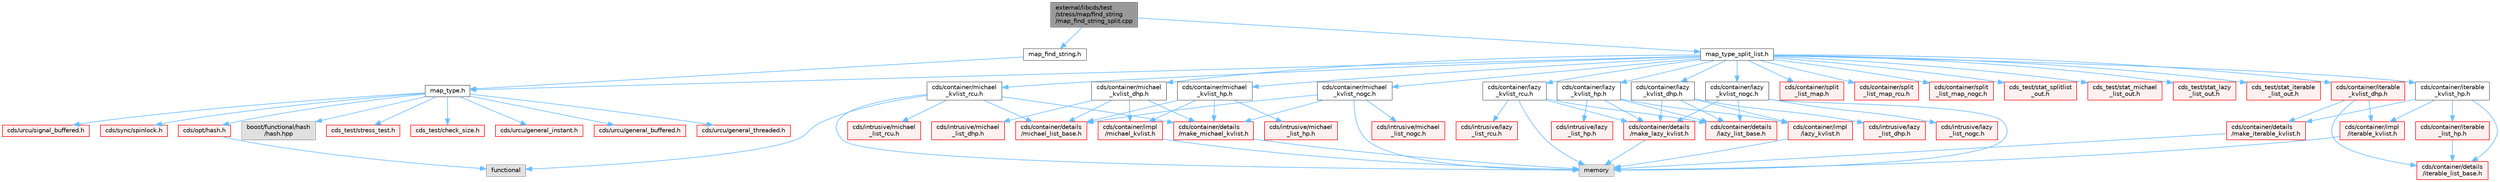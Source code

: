 digraph "external/libcds/test/stress/map/find_string/map_find_string_split.cpp"
{
 // LATEX_PDF_SIZE
  bgcolor="transparent";
  edge [fontname=Helvetica,fontsize=10,labelfontname=Helvetica,labelfontsize=10];
  node [fontname=Helvetica,fontsize=10,shape=box,height=0.2,width=0.4];
  Node1 [id="Node000001",label="external/libcds/test\l/stress/map/find_string\l/map_find_string_split.cpp",height=0.2,width=0.4,color="gray40", fillcolor="grey60", style="filled", fontcolor="black",tooltip=" "];
  Node1 -> Node2 [id="edge1_Node000001_Node000002",color="steelblue1",style="solid",tooltip=" "];
  Node2 [id="Node000002",label="map_find_string.h",height=0.2,width=0.4,color="grey40", fillcolor="white", style="filled",URL="$map__find__string_8h.html",tooltip=" "];
  Node2 -> Node3 [id="edge2_Node000002_Node000003",color="steelblue1",style="solid",tooltip=" "];
  Node3 [id="Node000003",label="map_type.h",height=0.2,width=0.4,color="grey40", fillcolor="white", style="filled",URL="$map__type_8h.html",tooltip=" "];
  Node3 -> Node4 [id="edge3_Node000003_Node000004",color="steelblue1",style="solid",tooltip=" "];
  Node4 [id="Node000004",label="cds/urcu/general_instant.h",height=0.2,width=0.4,color="red", fillcolor="#FFF0F0", style="filled",URL="$general__instant_8h.html",tooltip=" "];
  Node3 -> Node59 [id="edge4_Node000003_Node000059",color="steelblue1",style="solid",tooltip=" "];
  Node59 [id="Node000059",label="cds/urcu/general_buffered.h",height=0.2,width=0.4,color="red", fillcolor="#FFF0F0", style="filled",URL="$general__buffered_8h.html",tooltip=" "];
  Node3 -> Node73 [id="edge5_Node000003_Node000073",color="steelblue1",style="solid",tooltip=" "];
  Node73 [id="Node000073",label="cds/urcu/general_threaded.h",height=0.2,width=0.4,color="red", fillcolor="#FFF0F0", style="filled",URL="$general__threaded_8h.html",tooltip=" "];
  Node3 -> Node77 [id="edge6_Node000003_Node000077",color="steelblue1",style="solid",tooltip=" "];
  Node77 [id="Node000077",label="cds/urcu/signal_buffered.h",height=0.2,width=0.4,color="red", fillcolor="#FFF0F0", style="filled",URL="$signal__buffered_8h.html",tooltip=" "];
  Node3 -> Node80 [id="edge7_Node000003_Node000080",color="steelblue1",style="solid",tooltip=" "];
  Node80 [id="Node000080",label="cds/sync/spinlock.h",height=0.2,width=0.4,color="red", fillcolor="#FFF0F0", style="filled",URL="$sync_2spinlock_8h.html",tooltip=" "];
  Node3 -> Node81 [id="edge8_Node000003_Node000081",color="steelblue1",style="solid",tooltip=" "];
  Node81 [id="Node000081",label="cds/opt/hash.h",height=0.2,width=0.4,color="red", fillcolor="#FFF0F0", style="filled",URL="$external_2libcds_2cds_2opt_2hash_8h.html",tooltip=" "];
  Node81 -> Node83 [id="edge9_Node000081_Node000083",color="steelblue1",style="solid",tooltip=" "];
  Node83 [id="Node000083",label="functional",height=0.2,width=0.4,color="grey60", fillcolor="#E0E0E0", style="filled",tooltip=" "];
  Node3 -> Node84 [id="edge10_Node000003_Node000084",color="steelblue1",style="solid",tooltip=" "];
  Node84 [id="Node000084",label="boost/functional/hash\l/hash.hpp",height=0.2,width=0.4,color="grey60", fillcolor="#E0E0E0", style="filled",tooltip=" "];
  Node3 -> Node85 [id="edge11_Node000003_Node000085",color="steelblue1",style="solid",tooltip=" "];
  Node85 [id="Node000085",label="cds_test/stress_test.h",height=0.2,width=0.4,color="red", fillcolor="#FFF0F0", style="filled",URL="$stress__test_8h.html",tooltip=" "];
  Node3 -> Node96 [id="edge12_Node000003_Node000096",color="steelblue1",style="solid",tooltip=" "];
  Node96 [id="Node000096",label="cds_test/check_size.h",height=0.2,width=0.4,color="red", fillcolor="#FFF0F0", style="filled",URL="$check__size_8h.html",tooltip=" "];
  Node1 -> Node97 [id="edge13_Node000001_Node000097",color="steelblue1",style="solid",tooltip=" "];
  Node97 [id="Node000097",label="map_type_split_list.h",height=0.2,width=0.4,color="grey40", fillcolor="white", style="filled",URL="$map__type__split__list_8h.html",tooltip=" "];
  Node97 -> Node3 [id="edge14_Node000097_Node000003",color="steelblue1",style="solid",tooltip=" "];
  Node97 -> Node98 [id="edge15_Node000097_Node000098",color="steelblue1",style="solid",tooltip=" "];
  Node98 [id="Node000098",label="cds/container/michael\l_kvlist_hp.h",height=0.2,width=0.4,color="grey40", fillcolor="white", style="filled",URL="$michael__kvlist__hp_8h.html",tooltip=" "];
  Node98 -> Node99 [id="edge16_Node000098_Node000099",color="steelblue1",style="solid",tooltip=" "];
  Node99 [id="Node000099",label="cds/container/details\l/michael_list_base.h",height=0.2,width=0.4,color="red", fillcolor="#FFF0F0", style="filled",URL="$container_2details_2michael__list__base_8h.html",tooltip=" "];
  Node98 -> Node103 [id="edge17_Node000098_Node000103",color="steelblue1",style="solid",tooltip=" "];
  Node103 [id="Node000103",label="cds/intrusive/michael\l_list_hp.h",height=0.2,width=0.4,color="red", fillcolor="#FFF0F0", style="filled",URL="$intrusive_2michael__list__hp_8h.html",tooltip=" "];
  Node98 -> Node106 [id="edge18_Node000098_Node000106",color="steelblue1",style="solid",tooltip=" "];
  Node106 [id="Node000106",label="cds/container/details\l/make_michael_kvlist.h",height=0.2,width=0.4,color="red", fillcolor="#FFF0F0", style="filled",URL="$make__michael__kvlist_8h.html",tooltip=" "];
  Node106 -> Node19 [id="edge19_Node000106_Node000019",color="steelblue1",style="solid",tooltip=" "];
  Node19 [id="Node000019",label="memory",height=0.2,width=0.4,color="grey60", fillcolor="#E0E0E0", style="filled",tooltip=" "];
  Node98 -> Node108 [id="edge20_Node000098_Node000108",color="steelblue1",style="solid",tooltip=" "];
  Node108 [id="Node000108",label="cds/container/impl\l/michael_kvlist.h",height=0.2,width=0.4,color="red", fillcolor="#FFF0F0", style="filled",URL="$michael__kvlist_8h.html",tooltip=" "];
  Node108 -> Node19 [id="edge21_Node000108_Node000019",color="steelblue1",style="solid",tooltip=" "];
  Node97 -> Node110 [id="edge22_Node000097_Node000110",color="steelblue1",style="solid",tooltip=" "];
  Node110 [id="Node000110",label="cds/container/michael\l_kvlist_dhp.h",height=0.2,width=0.4,color="grey40", fillcolor="white", style="filled",URL="$michael__kvlist__dhp_8h.html",tooltip=" "];
  Node110 -> Node99 [id="edge23_Node000110_Node000099",color="steelblue1",style="solid",tooltip=" "];
  Node110 -> Node111 [id="edge24_Node000110_Node000111",color="steelblue1",style="solid",tooltip=" "];
  Node111 [id="Node000111",label="cds/intrusive/michael\l_list_dhp.h",height=0.2,width=0.4,color="red", fillcolor="#FFF0F0", style="filled",URL="$intrusive_2michael__list__dhp_8h.html",tooltip=" "];
  Node110 -> Node106 [id="edge25_Node000110_Node000106",color="steelblue1",style="solid",tooltip=" "];
  Node110 -> Node108 [id="edge26_Node000110_Node000108",color="steelblue1",style="solid",tooltip=" "];
  Node97 -> Node115 [id="edge27_Node000097_Node000115",color="steelblue1",style="solid",tooltip=" "];
  Node115 [id="Node000115",label="cds/container/michael\l_kvlist_rcu.h",height=0.2,width=0.4,color="grey40", fillcolor="white", style="filled",URL="$michael__kvlist__rcu_8h.html",tooltip=" "];
  Node115 -> Node19 [id="edge28_Node000115_Node000019",color="steelblue1",style="solid",tooltip=" "];
  Node115 -> Node83 [id="edge29_Node000115_Node000083",color="steelblue1",style="solid",tooltip=" "];
  Node115 -> Node99 [id="edge30_Node000115_Node000099",color="steelblue1",style="solid",tooltip=" "];
  Node115 -> Node116 [id="edge31_Node000115_Node000116",color="steelblue1",style="solid",tooltip=" "];
  Node116 [id="Node000116",label="cds/intrusive/michael\l_list_rcu.h",height=0.2,width=0.4,color="red", fillcolor="#FFF0F0", style="filled",URL="$intrusive_2michael__list__rcu_8h.html",tooltip=" "];
  Node115 -> Node106 [id="edge32_Node000115_Node000106",color="steelblue1",style="solid",tooltip=" "];
  Node97 -> Node121 [id="edge33_Node000097_Node000121",color="steelblue1",style="solid",tooltip=" "];
  Node121 [id="Node000121",label="cds/container/michael\l_kvlist_nogc.h",height=0.2,width=0.4,color="grey40", fillcolor="white", style="filled",URL="$michael__kvlist__nogc_8h.html",tooltip=" "];
  Node121 -> Node19 [id="edge34_Node000121_Node000019",color="steelblue1",style="solid",tooltip=" "];
  Node121 -> Node99 [id="edge35_Node000121_Node000099",color="steelblue1",style="solid",tooltip=" "];
  Node121 -> Node122 [id="edge36_Node000121_Node000122",color="steelblue1",style="solid",tooltip=" "];
  Node122 [id="Node000122",label="cds/intrusive/michael\l_list_nogc.h",height=0.2,width=0.4,color="red", fillcolor="#FFF0F0", style="filled",URL="$intrusive_2michael__list__nogc_8h.html",tooltip=" "];
  Node121 -> Node106 [id="edge37_Node000121_Node000106",color="steelblue1",style="solid",tooltip=" "];
  Node97 -> Node124 [id="edge38_Node000097_Node000124",color="steelblue1",style="solid",tooltip=" "];
  Node124 [id="Node000124",label="cds/container/lazy\l_kvlist_hp.h",height=0.2,width=0.4,color="grey40", fillcolor="white", style="filled",URL="$lazy__kvlist__hp_8h.html",tooltip=" "];
  Node124 -> Node125 [id="edge39_Node000124_Node000125",color="steelblue1",style="solid",tooltip=" "];
  Node125 [id="Node000125",label="cds/container/details\l/lazy_list_base.h",height=0.2,width=0.4,color="red", fillcolor="#FFF0F0", style="filled",URL="$container_2details_2lazy__list__base_8h.html",tooltip=" "];
  Node124 -> Node127 [id="edge40_Node000124_Node000127",color="steelblue1",style="solid",tooltip=" "];
  Node127 [id="Node000127",label="cds/intrusive/lazy\l_list_hp.h",height=0.2,width=0.4,color="red", fillcolor="#FFF0F0", style="filled",URL="$intrusive_2lazy__list__hp_8h.html",tooltip=" "];
  Node124 -> Node129 [id="edge41_Node000124_Node000129",color="steelblue1",style="solid",tooltip=" "];
  Node129 [id="Node000129",label="cds/container/details\l/make_lazy_kvlist.h",height=0.2,width=0.4,color="red", fillcolor="#FFF0F0", style="filled",URL="$make__lazy__kvlist_8h.html",tooltip=" "];
  Node129 -> Node19 [id="edge42_Node000129_Node000019",color="steelblue1",style="solid",tooltip=" "];
  Node124 -> Node130 [id="edge43_Node000124_Node000130",color="steelblue1",style="solid",tooltip=" "];
  Node130 [id="Node000130",label="cds/container/impl\l/lazy_kvlist.h",height=0.2,width=0.4,color="red", fillcolor="#FFF0F0", style="filled",URL="$lazy__kvlist_8h.html",tooltip=" "];
  Node130 -> Node19 [id="edge44_Node000130_Node000019",color="steelblue1",style="solid",tooltip=" "];
  Node97 -> Node131 [id="edge45_Node000097_Node000131",color="steelblue1",style="solid",tooltip=" "];
  Node131 [id="Node000131",label="cds/container/lazy\l_kvlist_dhp.h",height=0.2,width=0.4,color="grey40", fillcolor="white", style="filled",URL="$lazy__kvlist__dhp_8h.html",tooltip=" "];
  Node131 -> Node125 [id="edge46_Node000131_Node000125",color="steelblue1",style="solid",tooltip=" "];
  Node131 -> Node132 [id="edge47_Node000131_Node000132",color="steelblue1",style="solid",tooltip=" "];
  Node132 [id="Node000132",label="cds/intrusive/lazy\l_list_dhp.h",height=0.2,width=0.4,color="red", fillcolor="#FFF0F0", style="filled",URL="$intrusive_2lazy__list__dhp_8h.html",tooltip=" "];
  Node131 -> Node129 [id="edge48_Node000131_Node000129",color="steelblue1",style="solid",tooltip=" "];
  Node131 -> Node130 [id="edge49_Node000131_Node000130",color="steelblue1",style="solid",tooltip=" "];
  Node97 -> Node133 [id="edge50_Node000097_Node000133",color="steelblue1",style="solid",tooltip=" "];
  Node133 [id="Node000133",label="cds/container/lazy\l_kvlist_rcu.h",height=0.2,width=0.4,color="grey40", fillcolor="white", style="filled",URL="$lazy__kvlist__rcu_8h.html",tooltip=" "];
  Node133 -> Node19 [id="edge51_Node000133_Node000019",color="steelblue1",style="solid",tooltip=" "];
  Node133 -> Node125 [id="edge52_Node000133_Node000125",color="steelblue1",style="solid",tooltip=" "];
  Node133 -> Node134 [id="edge53_Node000133_Node000134",color="steelblue1",style="solid",tooltip=" "];
  Node134 [id="Node000134",label="cds/intrusive/lazy\l_list_rcu.h",height=0.2,width=0.4,color="red", fillcolor="#FFF0F0", style="filled",URL="$intrusive_2lazy__list__rcu_8h.html",tooltip=" "];
  Node133 -> Node129 [id="edge54_Node000133_Node000129",color="steelblue1",style="solid",tooltip=" "];
  Node97 -> Node135 [id="edge55_Node000097_Node000135",color="steelblue1",style="solid",tooltip=" "];
  Node135 [id="Node000135",label="cds/container/lazy\l_kvlist_nogc.h",height=0.2,width=0.4,color="grey40", fillcolor="white", style="filled",URL="$lazy__kvlist__nogc_8h.html",tooltip=" "];
  Node135 -> Node19 [id="edge56_Node000135_Node000019",color="steelblue1",style="solid",tooltip=" "];
  Node135 -> Node125 [id="edge57_Node000135_Node000125",color="steelblue1",style="solid",tooltip=" "];
  Node135 -> Node136 [id="edge58_Node000135_Node000136",color="steelblue1",style="solid",tooltip=" "];
  Node136 [id="Node000136",label="cds/intrusive/lazy\l_list_nogc.h",height=0.2,width=0.4,color="red", fillcolor="#FFF0F0", style="filled",URL="$intrusive_2lazy__list__nogc_8h.html",tooltip=" "];
  Node135 -> Node129 [id="edge59_Node000135_Node000129",color="steelblue1",style="solid",tooltip=" "];
  Node97 -> Node137 [id="edge60_Node000097_Node000137",color="steelblue1",style="solid",tooltip=" "];
  Node137 [id="Node000137",label="cds/container/iterable\l_kvlist_hp.h",height=0.2,width=0.4,color="grey40", fillcolor="white", style="filled",URL="$iterable__kvlist__hp_8h.html",tooltip=" "];
  Node137 -> Node138 [id="edge61_Node000137_Node000138",color="steelblue1",style="solid",tooltip=" "];
  Node138 [id="Node000138",label="cds/container/details\l/iterable_list_base.h",height=0.2,width=0.4,color="red", fillcolor="#FFF0F0", style="filled",URL="$container_2details_2iterable__list__base_8h.html",tooltip=" "];
  Node137 -> Node140 [id="edge62_Node000137_Node000140",color="steelblue1",style="solid",tooltip=" "];
  Node140 [id="Node000140",label="cds/container/iterable\l_list_hp.h",height=0.2,width=0.4,color="red", fillcolor="#FFF0F0", style="filled",URL="$container_2iterable__list__hp_8h.html",tooltip=" "];
  Node140 -> Node138 [id="edge63_Node000140_Node000138",color="steelblue1",style="solid",tooltip=" "];
  Node137 -> Node145 [id="edge64_Node000137_Node000145",color="steelblue1",style="solid",tooltip=" "];
  Node145 [id="Node000145",label="cds/container/details\l/make_iterable_kvlist.h",height=0.2,width=0.4,color="red", fillcolor="#FFF0F0", style="filled",URL="$make__iterable__kvlist_8h.html",tooltip=" "];
  Node145 -> Node19 [id="edge65_Node000145_Node000019",color="steelblue1",style="solid",tooltip=" "];
  Node137 -> Node146 [id="edge66_Node000137_Node000146",color="steelblue1",style="solid",tooltip=" "];
  Node146 [id="Node000146",label="cds/container/impl\l/iterable_kvlist.h",height=0.2,width=0.4,color="red", fillcolor="#FFF0F0", style="filled",URL="$iterable__kvlist_8h.html",tooltip=" "];
  Node146 -> Node19 [id="edge67_Node000146_Node000019",color="steelblue1",style="solid",tooltip=" "];
  Node97 -> Node147 [id="edge68_Node000097_Node000147",color="steelblue1",style="solid",tooltip=" "];
  Node147 [id="Node000147",label="cds/container/iterable\l_kvlist_dhp.h",height=0.2,width=0.4,color="red", fillcolor="#FFF0F0", style="filled",URL="$iterable__kvlist__dhp_8h.html",tooltip=" "];
  Node147 -> Node138 [id="edge69_Node000147_Node000138",color="steelblue1",style="solid",tooltip=" "];
  Node147 -> Node145 [id="edge70_Node000147_Node000145",color="steelblue1",style="solid",tooltip=" "];
  Node147 -> Node146 [id="edge71_Node000147_Node000146",color="steelblue1",style="solid",tooltip=" "];
  Node97 -> Node150 [id="edge72_Node000097_Node000150",color="steelblue1",style="solid",tooltip=" "];
  Node150 [id="Node000150",label="cds/container/split\l_list_map.h",height=0.2,width=0.4,color="red", fillcolor="#FFF0F0", style="filled",URL="$split__list__map_8h.html",tooltip=" "];
  Node97 -> Node159 [id="edge73_Node000097_Node000159",color="steelblue1",style="solid",tooltip=" "];
  Node159 [id="Node000159",label="cds/container/split\l_list_map_rcu.h",height=0.2,width=0.4,color="red", fillcolor="#FFF0F0", style="filled",URL="$split__list__map__rcu_8h.html",tooltip=" "];
  Node97 -> Node162 [id="edge74_Node000097_Node000162",color="steelblue1",style="solid",tooltip=" "];
  Node162 [id="Node000162",label="cds/container/split\l_list_map_nogc.h",height=0.2,width=0.4,color="red", fillcolor="#FFF0F0", style="filled",URL="$split__list__map__nogc_8h.html",tooltip=" "];
  Node97 -> Node165 [id="edge75_Node000097_Node000165",color="steelblue1",style="solid",tooltip=" "];
  Node165 [id="Node000165",label="cds_test/stat_splitlist\l_out.h",height=0.2,width=0.4,color="red", fillcolor="#FFF0F0", style="filled",URL="$stat__splitlist__out_8h.html",tooltip=" "];
  Node97 -> Node166 [id="edge76_Node000097_Node000166",color="steelblue1",style="solid",tooltip=" "];
  Node166 [id="Node000166",label="cds_test/stat_michael\l_list_out.h",height=0.2,width=0.4,color="red", fillcolor="#FFF0F0", style="filled",URL="$stat__michael__list__out_8h.html",tooltip=" "];
  Node97 -> Node167 [id="edge77_Node000097_Node000167",color="steelblue1",style="solid",tooltip=" "];
  Node167 [id="Node000167",label="cds_test/stat_lazy\l_list_out.h",height=0.2,width=0.4,color="red", fillcolor="#FFF0F0", style="filled",URL="$stat__lazy__list__out_8h.html",tooltip=" "];
  Node97 -> Node168 [id="edge78_Node000097_Node000168",color="steelblue1",style="solid",tooltip=" "];
  Node168 [id="Node000168",label="cds_test/stat_iterable\l_list_out.h",height=0.2,width=0.4,color="red", fillcolor="#FFF0F0", style="filled",URL="$stat__iterable__list__out_8h.html",tooltip=" "];
}

